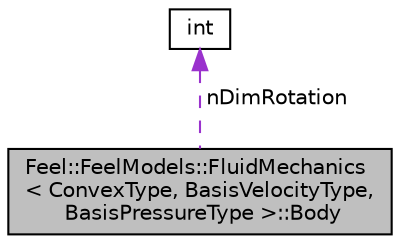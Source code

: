 digraph "Feel::FeelModels::FluidMechanics&lt; ConvexType, BasisVelocityType, BasisPressureType &gt;::Body"
{
 // LATEX_PDF_SIZE
  edge [fontname="Helvetica",fontsize="10",labelfontname="Helvetica",labelfontsize="10"];
  node [fontname="Helvetica",fontsize="10",shape=record];
  Node1 [label="Feel::FeelModels::FluidMechanics\l\< ConvexType, BasisVelocityType,\l BasisPressureType \>::Body",height=0.2,width=0.4,color="black", fillcolor="grey75", style="filled", fontcolor="black",tooltip=" "];
  Node2 -> Node1 [dir="back",color="darkorchid3",fontsize="10",style="dashed",label=" nDimRotation" ,fontname="Helvetica"];
  Node2 [label="int",height=0.2,width=0.4,color="black", fillcolor="white", style="filled",URL="$classint.html",tooltip=" "];
}
